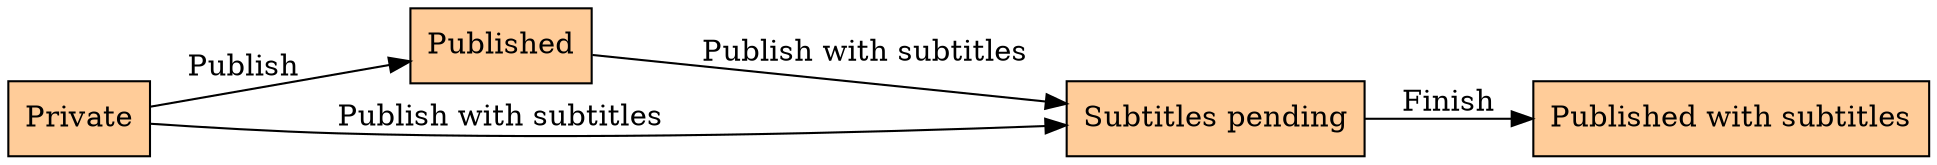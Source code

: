 digraph "Moniviestin Workflow" {
rankdir="LR";
private [shape=box,label="Private",style="filled",fillcolor="#ffcc99"];
published [shape=box,label="Published",style="filled",fillcolor="#ffcc99"];
subtitles_pending [shape=box,label="Subtitles pending",style="filled",fillcolor="#ffcc99"];
published_with_subtitles [shape=box,label="Published with subtitles",style="filled",fillcolor="#ffcc99"];
private -> published [label="Publish"];
private -> subtitles_pending [label="Publish with subtitles"];
published -> subtitles_pending [label="Publish with subtitles"];
subtitles_pending -> published_with_subtitles [label="Finish"];
}

